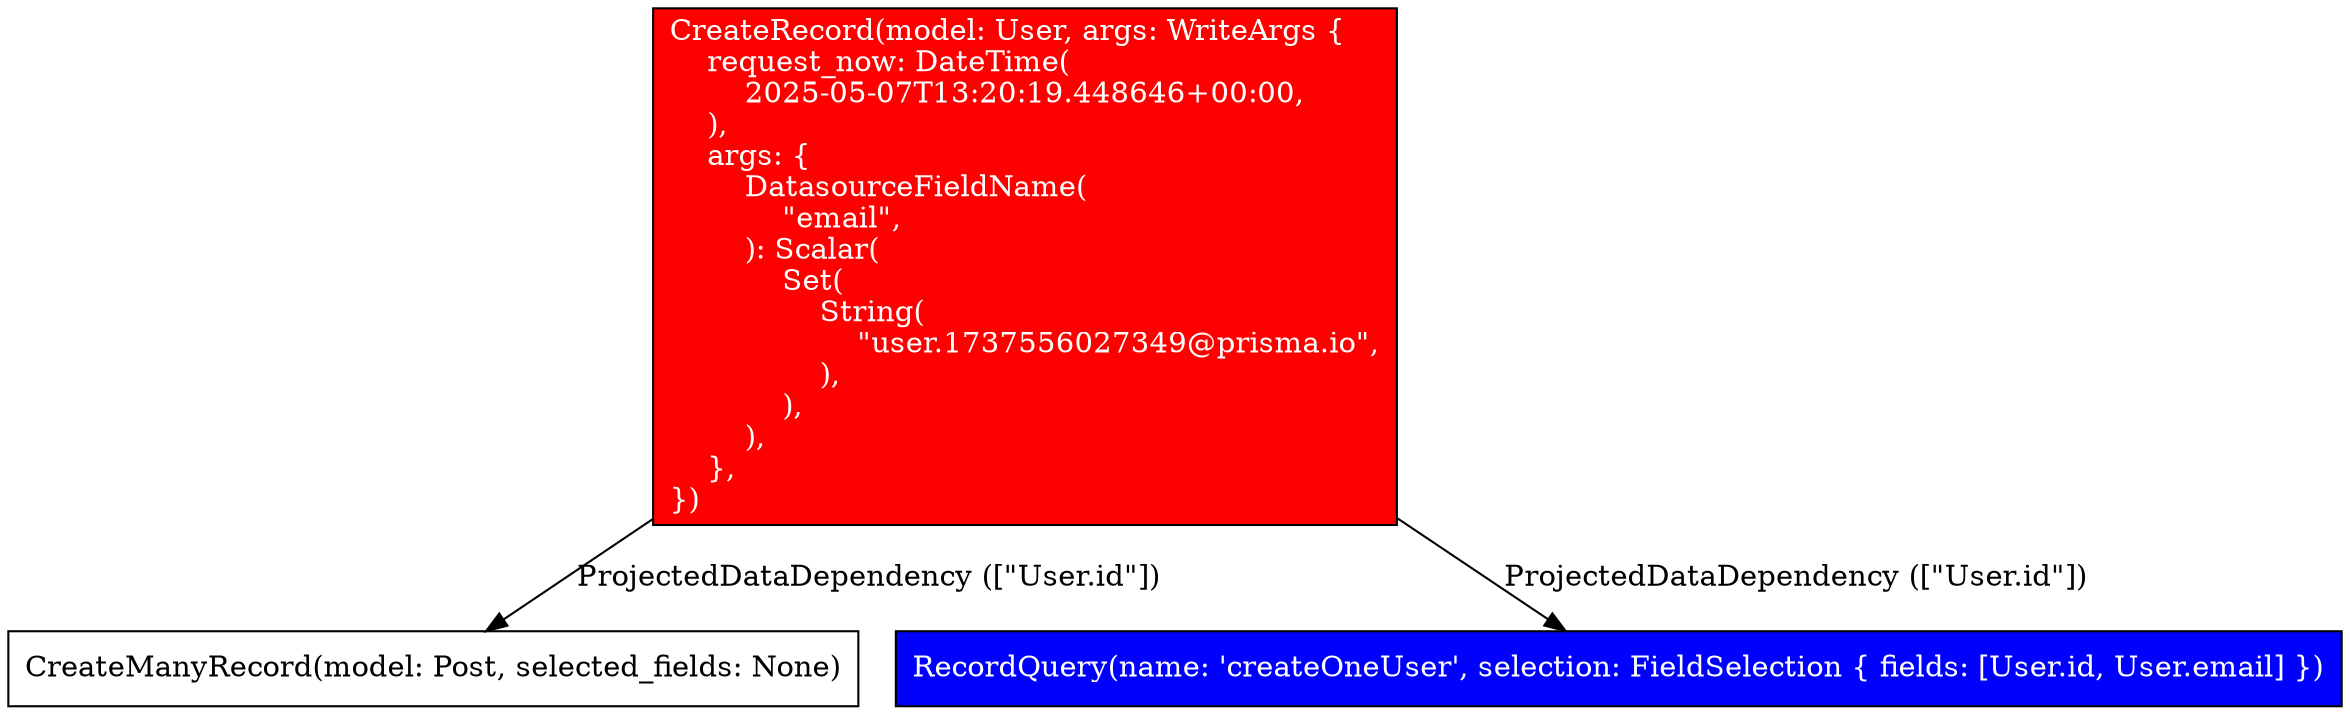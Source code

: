 digraph {
    0 [label="CreateRecord(model: User, args: WriteArgs {\l    request_now: DateTime(\l        2025-05-07T13:20:19.448646+00:00,\l    ),\l    args: {\l        DatasourceFieldName(\l            \"email\",\l        ): Scalar(\l            Set(\l                String(\l                    \"user.1737556027349@prisma.io\",\l                ),\l            ),\l        ),\l    },\l})\l", fillcolor=red, style=filled, shape=rectangle, fontcolor=white]
    1 [label="CreateManyRecord(model: Post, selected_fields: None)\l", shape=rectangle]
    2 [label="RecordQuery(name: 'createOneUser', selection: FieldSelection { fields: [User.id, User.email] })\l", fillcolor=blue, style=filled, shape=rectangle, fontcolor=white]
    0 -> 1 [label="ProjectedDataDependency ([\"User.id\"])"]
    0 -> 2 [label="ProjectedDataDependency ([\"User.id\"])"]
}
